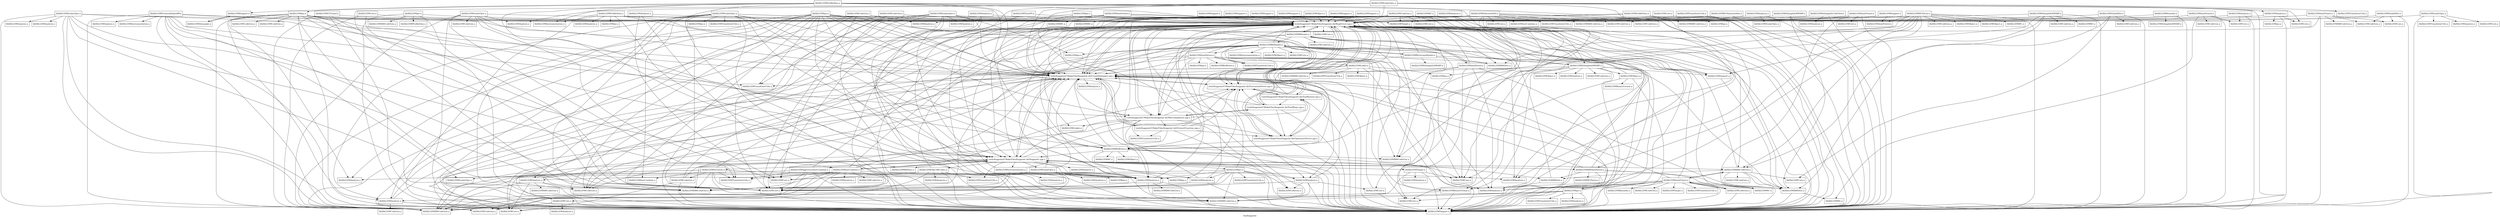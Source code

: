 digraph "bin/bugpoint" {
	label="bin/bugpoint";

	Node0x562a181afc38 [shape=record,shape=record,label="{tools/bugpoint/CMakeFiles/bugpoint.dir/BugDriver.cpp.o}"];
	Node0x562a181afc38 -> Node0x562a181aecc8;
	Node0x562a181afc38 -> Node0x562a181a7bd8;
	Node0x562a181afc38 -> Node0x562a181a6e70;
	Node0x562a181afc38 -> Node0x562a181a64b0;
	Node0x562a181afc38 -> Node0x562a181a5af0;
	Node0x562a181afc38 -> Node0x562a181a4e58;
	Node0x562a181afc38 -> Node0x562a181953b0;
	Node0x562a181afc38 -> Node0x562a181aa4e0;
	Node0x562a181afc38 -> Node0x562a1819d340;
	Node0x562a181afc38 -> Node0x562a18182640;
	Node0x562a181aecc8 [shape=record,shape=record,label="{tools/bugpoint/CMakeFiles/bugpoint.dir/CrashDebugger.cpp.o}"];
	Node0x562a181aecc8 -> Node0x562a181afc38;
	Node0x562a181aecc8 -> Node0x562a181a7bd8;
	Node0x562a181aecc8 -> Node0x562a181a7830;
	Node0x562a181aecc8 -> Node0x562a181a5af0;
	Node0x562a181aecc8 -> Node0x562a18185768;
	Node0x562a181aecc8 -> Node0x562a181814c8;
	Node0x562a181aecc8 -> Node0x562a1818c6b8;
	Node0x562a181aecc8 -> Node0x562a18182640;
	Node0x562a181aecc8 -> Node0x562a1819a488;
	Node0x562a181a7bd8 [shape=record,shape=record,label="{tools/bugpoint/CMakeFiles/bugpoint.dir/ExecutionDriver.cpp.o}"];
	Node0x562a181a7bd8 -> Node0x562a181afc38;
	Node0x562a181a7bd8 -> Node0x562a181aecc8;
	Node0x562a181a7bd8 -> Node0x562a181a5af0;
	Node0x562a181a7bd8 -> Node0x562a181a4e58;
	Node0x562a181a7bd8 -> Node0x562a18182640;
	Node0x562a181a6e70 [shape=record,shape=record,label="{tools/bugpoint/CMakeFiles/bugpoint.dir/FindBugs.cpp.o}"];
	Node0x562a181a6e70 -> Node0x562a181afc38;
	Node0x562a181a6e70 -> Node0x562a181aecc8;
	Node0x562a181a6e70 -> Node0x562a181a7bd8;
	Node0x562a181a6e70 -> Node0x562a181a64b0;
	Node0x562a181a6e70 -> Node0x562a181a5af0;
	Node0x562a181a6e70 -> Node0x562a18182640;
	Node0x562a181a64b0 [shape=record,shape=record,label="{tools/bugpoint/CMakeFiles/bugpoint.dir/Miscompilation.cpp.o}"];
	Node0x562a181a64b0 -> Node0x562a181afc38;
	Node0x562a181a64b0 -> Node0x562a181aecc8;
	Node0x562a181a64b0 -> Node0x562a181a7bd8;
	Node0x562a181a64b0 -> Node0x562a181a7830;
	Node0x562a181a64b0 -> Node0x562a181a6e70;
	Node0x562a181a64b0 -> Node0x562a181a5af0;
	Node0x562a181a64b0 -> Node0x562a181a4e58;
	Node0x562a181a64b0 -> Node0x562a18185768;
	Node0x562a181a64b0 -> Node0x562a1818b610;
	Node0x562a181a64b0 -> Node0x562a1819d340;
	Node0x562a181a64b0 -> Node0x562a18182640;
	Node0x562a181a64b0 -> Node0x562a181a7b70;
	Node0x562a181a5af0 [shape=record,shape=record,label="{tools/bugpoint/CMakeFiles/bugpoint.dir/OptimizerDriver.cpp.o}"];
	Node0x562a181a5af0 -> Node0x562a181afc38;
	Node0x562a181a5af0 -> Node0x562a181aecc8;
	Node0x562a181a5af0 -> Node0x562a181a7bd8;
	Node0x562a181a5af0 -> Node0x562a181a4e58;
	Node0x562a181a5af0 -> Node0x562a181b0868;
	Node0x562a181a5af0 -> Node0x562a18182640;
	Node0x562a181a4e58 [shape=record,shape=record,label="{tools/bugpoint/CMakeFiles/bugpoint.dir/ToolRunner.cpp.o}"];
	Node0x562a181a4e58 -> Node0x562a181afc38;
	Node0x562a181a4e58 -> Node0x562a181aecc8;
	Node0x562a181a4e58 -> Node0x562a181a7bd8;
	Node0x562a181a4e58 -> Node0x562a181a6e70;
	Node0x562a181a4e58 -> Node0x562a18182640;
	Node0x562a181953b0 [shape=record,shape=record,label="{lib/libLLVMCore.a}"];
	Node0x562a181aa4e0 [shape=record,shape=record,label="{lib/libLLVMIRReader.a}"];
	Node0x562a181aa4e0 -> Node0x562a181afc38;
	Node0x562a181aa4e0 -> Node0x562a181aecc8;
	Node0x562a181aa4e0 -> Node0x562a181a64b0;
	Node0x562a181aa4e0 -> Node0x562a181ab588;
	Node0x562a181aa4e0 -> Node0x562a1818c108;
	Node0x562a181aa4e0 -> Node0x562a18182640;
	Node0x562a181aa4e0 -> Node0x562a1819cec8;
	Node0x562a181aa4e0 -> Node0x562a18180218;
	Node0x562a1819d340 [shape=record,shape=record,label="{lib/libLLVMLinker.a}"];
	Node0x562a18182640 [shape=record,shape=record,label="{lib/libLLVMSupport.a}"];
	Node0x562a18182640 -> Node0x562a181afc38;
	Node0x562a181a7830 [shape=record,shape=record,label="{tools/bugpoint/CMakeFiles/bugpoint.dir/ExtractFunction.cpp.o}"];
	Node0x562a181a7830 -> Node0x562a181afc38;
	Node0x562a181a7830 -> Node0x562a181aecc8;
	Node0x562a181a7830 -> Node0x562a181a7bd8;
	Node0x562a181a7830 -> Node0x562a181a5af0;
	Node0x562a181a7830 -> Node0x562a1818c6b8;
	Node0x562a181a7830 -> Node0x562a18182640;
	Node0x562a181a7830 -> Node0x562a181a7b70;
	Node0x562a18185768 [shape=record,shape=record,label="{tools/bugpoint/CMakeFiles/bugpoint.dir/bugpoint.cpp.o}"];
	Node0x562a18185768 -> Node0x562a181afc38;
	Node0x562a18185768 -> Node0x562a181aecc8;
	Node0x562a18185768 -> Node0x562a181a7bd8;
	Node0x562a18185768 -> Node0x562a18187510;
	Node0x562a18185768 -> Node0x562a18181390;
	Node0x562a18185768 -> Node0x562a181928a0;
	Node0x562a18185768 -> Node0x562a18185288;
	Node0x562a18185768 -> Node0x562a18180c40;
	Node0x562a18185768 -> Node0x562a181864d0;
	Node0x562a18185768 -> Node0x562a181867a8;
	Node0x562a18185768 -> Node0x562a18198610;
	Node0x562a18185768 -> Node0x562a1818c108;
	Node0x562a18185768 -> Node0x562a181a1e00;
	Node0x562a18185768 -> Node0x562a181aa138;
	Node0x562a18185768 -> Node0x562a18189b40;
	Node0x562a18185768 -> Node0x562a181a2c38;
	Node0x562a18185768 -> Node0x562a1819c160;
	Node0x562a18185768 -> Node0x562a1819ddd0;
	Node0x562a18185768 -> Node0x562a18182640;
	Node0x562a18185768 -> Node0x562a1819d138;
	Node0x562a18185768 -> Node0x562a181b0118;
	Node0x562a18185768 -> Node0x562a181a2ca0;
	Node0x562a181814c8 [shape=record,shape=record,label="{lib/libLLVMAnalysis.a}"];
	Node0x562a1818c6b8 [shape=record,shape=record,label="{lib/libLLVMCore.a}"];
	Node0x562a1819a488 [shape=record,shape=record,label="{lib/libLLVMTransformUtils.a}"];
	Node0x562a181a7b70 [shape=record,shape=record,label="{lib/libLLVMTransformUtils.a}"];
	Node0x562a1818b610 [shape=record,shape=record,label="{lib/libLLVMCore.a}"];
	Node0x562a181b0868 [shape=record,shape=record,label="{lib/libLLVMBitWriter.a}"];
	Node0x562a181b0868 -> Node0x562a181afc38;
	Node0x562a181b0868 -> Node0x562a181aecc8;
	Node0x562a181b0868 -> Node0x562a18185768;
	Node0x562a181b0868 -> Node0x562a181823d0;
	Node0x562a181b0868 -> Node0x562a181ac490;
	Node0x562a181b0868 -> Node0x562a1818bfd0;
	Node0x562a181b0868 -> Node0x562a18182640;
	Node0x562a181b0868 -> Node0x562a1817f240;
	Node0x562a181b0868 -> Node0x562a1819e110;
	Node0x562a18187510 [shape=record,shape=record,label="{lib/libLLVMX86AsmParser.a}"];
	Node0x562a18187510 -> Node0x562a181afc38;
	Node0x562a18187510 -> Node0x562a181aecc8;
	Node0x562a18187510 -> Node0x562a181a43c8;
	Node0x562a18187510 -> Node0x562a181864d0;
	Node0x562a18187510 -> Node0x562a18182640;
	Node0x562a18187510 -> Node0x562a1819d5b0;
	Node0x562a18187510 -> Node0x562a18193330;
	Node0x562a18181390 [shape=record,shape=record,label="{lib/libLLVMX86CodeGen.a}"];
	Node0x562a18181390 -> Node0x562a181afc38;
	Node0x562a18181390 -> Node0x562a181a43c8;
	Node0x562a18181390 -> Node0x562a181864d0;
	Node0x562a18181390 -> Node0x562a181a7628;
	Node0x562a18181390 -> Node0x562a1818d6f8;
	Node0x562a18181390 -> Node0x562a18182640;
	Node0x562a18181390 -> Node0x562a18190548;
	Node0x562a18181390 -> Node0x562a18193330;
	Node0x562a181928a0 [shape=record,shape=record,label="{lib/libLLVMAnalysis.a}"];
	Node0x562a18185288 [shape=record,shape=record,label="{lib/libLLVMX86CodeGen.a}"];
	Node0x562a18180c40 [shape=record,shape=record,label="{lib/libLLVMX86Desc.a}"];
	Node0x562a181864d0 [shape=record,shape=record,label="{lib/libLLVMX86Info.a}"];
	Node0x562a181864d0 -> Node0x562a181afc38;
	Node0x562a181864d0 -> Node0x562a18182640;
	Node0x562a181867a8 [shape=record,shape=record,label="{lib/libLLVMAnalysis.a}"];
	Node0x562a181867a8 -> Node0x562a181afc38;
	Node0x562a181867a8 -> Node0x562a181aecc8;
	Node0x562a181867a8 -> Node0x562a1817e880;
	Node0x562a181867a8 -> Node0x562a18187370;
	Node0x562a181867a8 -> Node0x562a1818bfd0;
	Node0x562a181867a8 -> Node0x562a18182640;
	Node0x562a18198610 [shape=record,shape=record,label="{lib/libLLVMCodeGen.a}"];
	Node0x562a1818c108 [shape=record,shape=record,label="{lib/libLLVMCore.a}"];
	Node0x562a181a1e00 [shape=record,shape=record,label="{lib/libLLVMipo.a}"];
	Node0x562a181a1e00 -> Node0x562a181afc38;
	Node0x562a181a1e00 -> Node0x562a1817e880;
	Node0x562a181a1e00 -> Node0x562a181930c0;
	Node0x562a181a1e00 -> Node0x562a18185288;
	Node0x562a181a1e00 -> Node0x562a181867a8;
	Node0x562a181a1e00 -> Node0x562a181a9508;
	Node0x562a181a1e00 -> Node0x562a1819ff88;
	Node0x562a181a1e00 -> Node0x562a1818bfd0;
	Node0x562a181a1e00 -> Node0x562a1819aaa0;
	Node0x562a181a1e00 -> Node0x562a18182640;
	Node0x562a181a1e00 -> Node0x562a1818cf40;
	Node0x562a181aa138 [shape=record,shape=record,label="{lib/libLLVMAggressiveInstCombine.a}"];
	Node0x562a181aa138 -> Node0x562a181afc38;
	Node0x562a181aa138 -> Node0x562a18183e38;
	Node0x562a181aa138 -> Node0x562a181867a8;
	Node0x562a181aa138 -> Node0x562a1819bc80;
	Node0x562a181aa138 -> Node0x562a1818bfd0;
	Node0x562a181aa138 -> Node0x562a18182640;
	Node0x562a181aa138 -> Node0x562a18190c30;
	Node0x562a18189b40 [shape=record,shape=record,label="{lib/libLLVMInstCombine.a}"];
	Node0x562a18189b40 -> Node0x562a181afc38;
	Node0x562a18189b40 -> Node0x562a181aecc8;
	Node0x562a18189b40 -> Node0x562a181a7bd8;
	Node0x562a18189b40 -> Node0x562a18185768;
	Node0x562a18189b40 -> Node0x562a18183e38;
	Node0x562a18189b40 -> Node0x562a18196ad8;
	Node0x562a18189b40 -> Node0x562a18185288;
	Node0x562a18189b40 -> Node0x562a181867a8;
	Node0x562a18189b40 -> Node0x562a1819bc80;
	Node0x562a18189b40 -> Node0x562a1819ff20;
	Node0x562a18189b40 -> Node0x562a18190c98;
	Node0x562a18189b40 -> Node0x562a1818bfd0;
	Node0x562a18189b40 -> Node0x562a181aaf70;
	Node0x562a18189b40 -> Node0x562a181a5bc0;
	Node0x562a18189b40 -> Node0x562a18182640;
	Node0x562a18189b40 -> Node0x562a18190c30;
	Node0x562a181a2c38 [shape=record,shape=record,label="{lib/libLLVMInstrumentation.a}"];
	Node0x562a181a2c38 -> Node0x562a181afc38;
	Node0x562a181a2c38 -> Node0x562a181aecc8;
	Node0x562a181a2c38 -> Node0x562a18183e38;
	Node0x562a181a2c38 -> Node0x562a181af1a8;
	Node0x562a181a2c38 -> Node0x562a1818bfd0;
	Node0x562a181a2c38 -> Node0x562a18182640;
	Node0x562a1819c160 [shape=record,shape=record,label="{lib/libLLVMObjCARCOpts.a}"];
	Node0x562a1819c160 -> Node0x562a181afc38;
	Node0x562a1819c160 -> Node0x562a18183e38;
	Node0x562a1819c160 -> Node0x562a181a8668;
	Node0x562a1819c160 -> Node0x562a1818b610;
	Node0x562a1819c160 -> Node0x562a18182640;
	Node0x562a1819c160 -> Node0x562a181b0118;
	Node0x562a1819ddd0 [shape=record,shape=record,label="{lib/libLLVMScalarOpts.a}"];
	Node0x562a1819ddd0 -> Node0x562a181afc38;
	Node0x562a1819ddd0 -> Node0x562a181aecc8;
	Node0x562a1819ddd0 -> Node0x562a18183e38;
	Node0x562a1819ddd0 -> Node0x562a18197290;
	Node0x562a1819ddd0 -> Node0x562a18185288;
	Node0x562a1819ddd0 -> Node0x562a181867a8;
	Node0x562a1819ddd0 -> Node0x562a1818b610;
	Node0x562a1819ddd0 -> Node0x562a1819ac40;
	Node0x562a1819ddd0 -> Node0x562a18182640;
	Node0x562a1819d138 [shape=record,shape=record,label="{lib/libLLVMTarget.a}"];
	Node0x562a1819d138 -> Node0x562a181afc38;
	Node0x562a1819d138 -> Node0x562a18183e38;
	Node0x562a1819d138 -> Node0x562a18181ef0;
	Node0x562a1819d138 -> Node0x562a1818c108;
	Node0x562a1819d138 -> Node0x562a18182640;
	Node0x562a181b0118 [shape=record,shape=record,label="{lib/libLLVMTransformUtils.a}"];
	Node0x562a181a2ca0 [shape=record,shape=record,label="{lib/libLLVMVectorize.a}"];
	Node0x562a181a2ca0 -> Node0x562a181afc38;
	Node0x562a181a2ca0 -> Node0x562a18183e38;
	Node0x562a181a2ca0 -> Node0x562a181968d0;
	Node0x562a181a2ca0 -> Node0x562a18185288;
	Node0x562a181a2ca0 -> Node0x562a181867a8;
	Node0x562a181a2ca0 -> Node0x562a1819e860;
	Node0x562a181a2ca0 -> Node0x562a1818bfd0;
	Node0x562a181a2ca0 -> Node0x562a18180f18;
	Node0x562a181a2ca0 -> Node0x562a18197d88;
	Node0x562a181a2ca0 -> Node0x562a18182640;
	Node0x562a181a2ca0 -> Node0x562a18190c30;
	Node0x562a181a43c8 [shape=record,shape=record,label="{lib/libLLVMX86Desc.a}"];
	Node0x562a181a43c8 -> Node0x562a181afc38;
	Node0x562a181a43c8 -> Node0x562a181aecc8;
	Node0x562a181a43c8 -> Node0x562a18182640;
	Node0x562a181a43c8 -> Node0x562a181973c8;
	Node0x562a1819d5b0 [shape=record,shape=record,label="{lib/libLLVMMCParser.a}"];
	Node0x562a18193330 [shape=record,shape=record,label="{lib/libLLVMMC.a}"];
	Node0x562a181a7628 [shape=record,shape=record,label="{lib/libLLVMCodeGen.a}"];
	Node0x562a1818d6f8 [shape=record,shape=record,label="{lib/libLLVMCore.a}"];
	Node0x562a18190548 [shape=record,shape=record,label="{lib/libLLVMAsmPrinter.a}"];
	Node0x562a18190548 -> Node0x562a181afc38;
	Node0x562a18190548 -> Node0x562a181aecc8;
	Node0x562a18190548 -> Node0x562a18181390;
	Node0x562a18190548 -> Node0x562a181a43c8;
	Node0x562a18190548 -> Node0x562a181ac490;
	Node0x562a18190548 -> Node0x562a181a4840;
	Node0x562a18190548 -> Node0x562a1818c6b8;
	Node0x562a18190548 -> Node0x562a18195688;
	Node0x562a18190548 -> Node0x562a18182640;
	Node0x562a18190548 -> Node0x562a1819d4e0;
	Node0x562a18190548 -> Node0x562a1817f4b0;
	Node0x562a18190548 -> Node0x562a1818c518;
	Node0x562a18190548 -> Node0x562a18193330;
	Node0x562a18190548 -> Node0x562a1819b050;
	Node0x562a18190548 -> Node0x562a181957c0;
	Node0x562a181973c8 [shape=record,shape=record,label="{lib/libLLVMMC.a}"];
	Node0x562a1817e880 [shape=record,shape=record,label="{lib/libLLVMX86CodeGen.a}"];
	Node0x562a18187370 [shape=record,shape=record,label="{lib/libLLVMX86CodeGen.a}"];
	Node0x562a1818bfd0 [shape=record,shape=record,label="{lib/libLLVMCore.a}"];
	Node0x562a181823d0 [shape=record,shape=record,label="{lib/libLLVMX86CodeGen.a}"];
	Node0x562a181ac490 [shape=record,shape=record,label="{lib/libLLVMAnalysis.a}"];
	Node0x562a1817f240 [shape=record,shape=record,label="{lib/libLLVMObject.a}"];
	Node0x562a1819e110 [shape=record,shape=record,label="{lib/libLLVMMC.a}"];
	Node0x562a1819e1e0 [shape=record,shape=record,label="{lib/libLLVMCodeGen.a}"];
	Node0x562a1819e1e0 -> Node0x562a181afc38;
	Node0x562a1819e1e0 -> Node0x562a181aecc8;
	Node0x562a1819e1e0 -> Node0x562a18183e38;
	Node0x562a1819e1e0 -> Node0x562a181906e8;
	Node0x562a1819e1e0 -> Node0x562a1818bfd0;
	Node0x562a1819e1e0 -> Node0x562a18182640;
	Node0x562a18183e38 [shape=record,shape=record,label="{lib/libLLVMX86CodeGen.a}"];
	Node0x562a181906e8 [shape=record,shape=record,label="{lib/libLLVMAnalysis.a}"];
	Node0x562a1819ff20 [shape=record,shape=record,label="{lib/libLLVMAnalysis.a}"];
	Node0x562a1819ff20 -> Node0x562a181afc38;
	Node0x562a1819ff20 -> Node0x562a181aecc8;
	Node0x562a1819ff20 -> Node0x562a18185768;
	Node0x562a1819ff20 -> Node0x562a18183e38;
	Node0x562a1819ff20 -> Node0x562a181a3800;
	Node0x562a1819ff20 -> Node0x562a18198610;
	Node0x562a1819ff20 -> Node0x562a1818c6b8;
	Node0x562a1819ff20 -> Node0x562a18182640;
	Node0x562a181a3800 [shape=record,shape=record,label="{lib/libLLVMX86CodeGen.a}"];
	Node0x562a1819e860 [shape=record,shape=record,label="{lib/libLLVMCodeGen.a}"];
	Node0x562a1819e860 -> Node0x562a181afc38;
	Node0x562a1819e860 -> Node0x562a181aecc8;
	Node0x562a1819e860 -> Node0x562a1818c6b8;
	Node0x562a1819e860 -> Node0x562a18182640;
	Node0x562a1819ff88 [shape=record,shape=record,label="{lib/libLLVMAnalysis.a}"];
	Node0x562a1819ff88 -> Node0x562a181afc38;
	Node0x562a1819ff88 -> Node0x562a18185768;
	Node0x562a1819ff88 -> Node0x562a1817e880;
	Node0x562a1819ff88 -> Node0x562a18185288;
	Node0x562a1819ff88 -> Node0x562a181a9508;
	Node0x562a1819ff88 -> Node0x562a181903a8;
	Node0x562a1819ff88 -> Node0x562a18182640;
	Node0x562a181a9508 [shape=record,shape=record,label="{lib/libLLVMCodeGen.a}"];
	Node0x562a181903a8 [shape=record,shape=record,label="{lib/libLLVMCore.a}"];
	Node0x562a181903a8 -> Node0x562a181afc38;
	Node0x562a181903a8 -> Node0x562a18182640;
	Node0x562a1819eee0 [shape=record,shape=record,label="{lib/libLLVMCodeGen.a}"];
	Node0x562a1819eee0 -> Node0x562a181afc38;
	Node0x562a1819eee0 -> Node0x562a181aecc8;
	Node0x562a1819eee0 -> Node0x562a18185768;
	Node0x562a1819eee0 -> Node0x562a18181390;
	Node0x562a1819eee0 -> Node0x562a181867a8;
	Node0x562a1819eee0 -> Node0x562a181908f0;
	Node0x562a1819eee0 -> Node0x562a18182640;
	Node0x562a1819eee0 -> Node0x562a18199580;
	Node0x562a181908f0 [shape=record,shape=record,label="{lib/libLLVMCore.a}"];
	Node0x562a18199580 [shape=record,shape=record,label="{lib/libLLVMTarget.a}"];
	Node0x562a181930c0 [shape=record,shape=record,label="{lib/libLLVMAnalysis.a}"];
	Node0x562a1819aaa0 [shape=record,shape=record,label="{lib/libLLVMAnalysis.a}"];
	Node0x562a1819aaa0 -> Node0x562a181afc38;
	Node0x562a1819aaa0 -> Node0x562a181aecc8;
	Node0x562a1819aaa0 -> Node0x562a18185768;
	Node0x562a1819aaa0 -> Node0x562a1818bfd0;
	Node0x562a1819aaa0 -> Node0x562a18182640;
	Node0x562a1818cf40 [shape=record,shape=record,label="{lib/libLLVMTransformUtils.a}"];
	Node0x562a18198b58 [shape=record,shape=record,label="{lib/libLLVMipo.a}"];
	Node0x562a18198b58 -> Node0x562a181afc38;
	Node0x562a18198b58 -> Node0x562a181a64b0;
	Node0x562a18198b58 -> Node0x562a18183e38;
	Node0x562a18198b58 -> Node0x562a181930c0;
	Node0x562a18198b58 -> Node0x562a18185288;
	Node0x562a18198b58 -> Node0x562a181867a8;
	Node0x562a18198b58 -> Node0x562a181b0868;
	Node0x562a18198b58 -> Node0x562a181a5060;
	Node0x562a18198b58 -> Node0x562a1819ff88;
	Node0x562a18198b58 -> Node0x562a181873d8;
	Node0x562a18198b58 -> Node0x562a1818bfd0;
	Node0x562a18198b58 -> Node0x562a18198268;
	Node0x562a18198b58 -> Node0x562a18182640;
	Node0x562a181a5060 [shape=record,shape=record,label="{lib/libLLVMCodeGen.a}"];
	Node0x562a181873d8 [shape=record,shape=record,label="{lib/libLLVMCodeGen.a}"];
	Node0x562a18198268 [shape=record,shape=record,label="{lib/libLLVMAnalysis.a}"];
	Node0x562a18198268 -> Node0x562a181afc38;
	Node0x562a18198268 -> Node0x562a181aecc8;
	Node0x562a18198268 -> Node0x562a181a1ed0;
	Node0x562a18198268 -> Node0x562a1818c6b8;
	Node0x562a18198268 -> Node0x562a18182640;
	Node0x562a181a1ed0 [shape=record,shape=record,label="{lib/libLLVMCodeGen.a}"];
	Node0x562a181aa5b0 [shape=record,shape=record,label="{lib/libLLVMipo.a}"];
	Node0x562a181aa5b0 -> Node0x562a181afc38;
	Node0x562a181aa5b0 -> Node0x562a181aecc8;
	Node0x562a181aa5b0 -> Node0x562a181a7bd8;
	Node0x562a181aa5b0 -> Node0x562a181a64b0;
	Node0x562a181aa5b0 -> Node0x562a18185768;
	Node0x562a181aa5b0 -> Node0x562a18183e38;
	Node0x562a181aa5b0 -> Node0x562a181930c0;
	Node0x562a181aa5b0 -> Node0x562a18185288;
	Node0x562a181aa5b0 -> Node0x562a181867a8;
	Node0x562a181aa5b0 -> Node0x562a18198610;
	Node0x562a181aa5b0 -> Node0x562a1819ff20;
	Node0x562a181aa5b0 -> Node0x562a181a9508;
	Node0x562a181aa5b0 -> Node0x562a1819ff88;
	Node0x562a181aa5b0 -> Node0x562a181903a8;
	Node0x562a181aa5b0 -> Node0x562a18198268;
	Node0x562a181aa5b0 -> Node0x562a18182640;
	Node0x562a181aa5b0 -> Node0x562a1819a488;
	Node0x562a181a8e88 [shape=record,shape=record,label="{lib/libLLVMAnalysis.a}"];
	Node0x562a181a8e88 -> Node0x562a181afc38;
	Node0x562a181a8e88 -> Node0x562a1818bfd0;
	Node0x562a181a8e88 -> Node0x562a18182640;
	Node0x562a181a95d8 [shape=record,shape=record,label="{lib/libLLVMipo.a}"];
	Node0x562a181a95d8 -> Node0x562a181afc38;
	Node0x562a181a95d8 -> Node0x562a1817e880;
	Node0x562a181a95d8 -> Node0x562a1818c580;
	Node0x562a181a95d8 -> Node0x562a18182640;
	Node0x562a1818c580 [shape=record,shape=record,label="{lib/libLLVMCore.a}"];
	Node0x562a181a5bc0 [shape=record,shape=record,label="{lib/libLLVMCore.a}"];
	Node0x562a181a5bc0 -> Node0x562a181afc38;
	Node0x562a181a5bc0 -> Node0x562a18183e38;
	Node0x562a181a5bc0 -> Node0x562a181b0ba8;
	Node0x562a181a5bc0 -> Node0x562a1819bc80;
	Node0x562a181a5bc0 -> Node0x562a18182640;
	Node0x562a181b0ba8 [shape=record,shape=record,label="{lib/libLLVMAnalysis.a}"];
	Node0x562a1819bc80 [shape=record,shape=record,label="{lib/libLLVMCodeGen.a}"];
	Node0x562a18195688 [shape=record,shape=record,label="{lib/libLLVMipo.a}"];
	Node0x562a18195688 -> Node0x562a181afc38;
	Node0x562a18195688 -> Node0x562a181aecc8;
	Node0x562a18195688 -> Node0x562a1817e880;
	Node0x562a18195688 -> Node0x562a18180148;
	Node0x562a18195688 -> Node0x562a1818c580;
	Node0x562a18195688 -> Node0x562a18198268;
	Node0x562a18195688 -> Node0x562a18182640;
	Node0x562a18195688 -> Node0x562a181a91c8;
	Node0x562a18180148 [shape=record,shape=record,label="{lib/libLLVMAnalysis.a}"];
	Node0x562a181a91c8 [shape=record,shape=record,label="{lib/libLLVMTransformUtils.a}"];
	Node0x562a1819f7d0 [shape=record,shape=record,label="{lib/libLLVMCore.a}"];
	Node0x562a1819f7d0 -> Node0x562a181afc38;
	Node0x562a1819f7d0 -> Node0x562a18183e38;
	Node0x562a1819f7d0 -> Node0x562a18182640;
	Node0x562a1819f9d8 [shape=record,shape=record,label="{lib/libLLVMipo.a}"];
	Node0x562a1819f9d8 -> Node0x562a181afc38;
	Node0x562a1819f9d8 -> Node0x562a181a4498;
	Node0x562a1819f9d8 -> Node0x562a1818bfd0;
	Node0x562a1819f9d8 -> Node0x562a18182640;
	Node0x562a1819f9d8 -> Node0x562a18186a80;
	Node0x562a181a4498 [shape=record,shape=record,label="{lib/libLLVMX86CodeGen.a}"];
	Node0x562a18186a80 [shape=record,shape=record,label="{lib/libLLVMProfileData.a}"];
	Node0x562a181ab588 [shape=record,shape=record,label="{lib/libLLVMCodeGen.a}"];
	Node0x562a1819cec8 [shape=record,shape=record,label="{lib/libLLVMAsmParser.a}"];
	Node0x562a1819cec8 -> Node0x562a181afc38;
	Node0x562a1819cec8 -> Node0x562a181aecc8;
	Node0x562a1819cec8 -> Node0x562a181823d0;
	Node0x562a1819cec8 -> Node0x562a181ac490;
	Node0x562a1819cec8 -> Node0x562a1818c108;
	Node0x562a1819cec8 -> Node0x562a181aa4e0;
	Node0x562a1819cec8 -> Node0x562a18182640;
	Node0x562a18180218 [shape=record,shape=record,label="{lib/libLLVMBitReader.a}"];
	Node0x562a18180218 -> Node0x562a181afc38;
	Node0x562a18180218 -> Node0x562a181aecc8;
	Node0x562a18180218 -> Node0x562a181a7bd8;
	Node0x562a18180218 -> Node0x562a181a64b0;
	Node0x562a18180218 -> Node0x562a181823d0;
	Node0x562a18180218 -> Node0x562a18187c60;
	Node0x562a18180218 -> Node0x562a181ac490;
	Node0x562a18180218 -> Node0x562a18198610;
	Node0x562a18180218 -> Node0x562a1818bfd0;
	Node0x562a18180218 -> Node0x562a181aaf70;
	Node0x562a18180218 -> Node0x562a181a5bc0;
	Node0x562a18180218 -> Node0x562a18199448;
	Node0x562a18180218 -> Node0x562a181820f8;
	Node0x562a18180218 -> Node0x562a18182640;
	Node0x562a18180218 -> Node0x562a18183d00;
	Node0x562a18180218 -> Node0x562a181a5c90;
	Node0x562a18180218 -> Node0x562a18185018;
	Node0x562a18180218 -> Node0x562a1818eef0;
	Node0x562a18180218 -> Node0x562a181831a0;
	Node0x562a18180218 -> Node0x562a1817ec28;
	Node0x562a18180218 -> Node0x562a181a6da0;
	Node0x562a18190c30 [shape=record,shape=record,label="{lib/libLLVMTransformUtils.a}"];
	Node0x562a18196ad8 [shape=record,shape=record,label="{lib/libLLVMAnalysis.a}"];
	Node0x562a18190c98 [shape=record,shape=record,label="{lib/libLLVMCodeGen.a}"];
	Node0x562a181aaf70 [shape=record,shape=record,label="{lib/libLLVMipo.a}"];
	Node0x562a181af1a8 [shape=record,shape=record,label="{lib/libLLVMAnalysis.a}"];
	Node0x562a1819cf98 [shape=record,shape=record,label="{lib/libLLVMLinker.a}"];
	Node0x562a1819cf98 -> Node0x562a181afc38;
	Node0x562a1819cf98 -> Node0x562a181aecc8;
	Node0x562a1819cf98 -> Node0x562a181aaa90;
	Node0x562a1819cf98 -> Node0x562a181ac490;
	Node0x562a1819cf98 -> Node0x562a1818c6b8;
	Node0x562a1819cf98 -> Node0x562a181a5200;
	Node0x562a1819cf98 -> Node0x562a18182640;
	Node0x562a1819cf98 -> Node0x562a181a1780;
	Node0x562a1819cf98 -> Node0x562a18181f58;
	Node0x562a181aaa90 [shape=record,shape=record,label="{lib/libLLVMX86CodeGen.a}"];
	Node0x562a181a5200 [shape=record,shape=record,label="{lib/libLLVMipo.a}"];
	Node0x562a181a1780 [shape=record,shape=record,label="{lib/libLLVMTransformUtils.a}"];
	Node0x562a18181f58 [shape=record,shape=record,label="{lib/libLLVMObject.a}"];
	Node0x562a181a8668 [shape=record,shape=record,label="{lib/libLLVMAnalysis.a}"];
	Node0x562a18197290 [shape=record,shape=record,label="{lib/libLLVMAnalysis.a}"];
	Node0x562a1819ac40 [shape=record,shape=record,label="{lib/libLLVMipo.a}"];
	Node0x562a18196180 [shape=record,shape=record,label="{lib/libLLVMAnalysis.a}"];
	Node0x562a18196180 -> Node0x562a181afc38;
	Node0x562a18196180 -> Node0x562a18195758;
	Node0x562a18196180 -> Node0x562a18182640;
	Node0x562a18195758 [shape=record,shape=record,label="{lib/libLLVMScalarOpts.a}"];
	Node0x562a181969a0 [shape=record,shape=record,label="{lib/libLLVMScalarOpts.a}"];
	Node0x562a181969a0 -> Node0x562a181afc38;
	Node0x562a181969a0 -> Node0x562a181aecc8;
	Node0x562a181969a0 -> Node0x562a18183e38;
	Node0x562a181969a0 -> Node0x562a1818b678;
	Node0x562a181969a0 -> Node0x562a18185288;
	Node0x562a181969a0 -> Node0x562a1818fd90;
	Node0x562a181969a0 -> Node0x562a1819bc80;
	Node0x562a181969a0 -> Node0x562a1818bfd0;
	Node0x562a181969a0 -> Node0x562a18182640;
	Node0x562a181969a0 -> Node0x562a18190c30;
	Node0x562a1818b678 [shape=record,shape=record,label="{lib/libLLVMAnalysis.a}"];
	Node0x562a1818fd90 [shape=record,shape=record,label="{lib/libLLVMAnalysis.a}"];
	Node0x562a181a7900 [shape=record,shape=record,label="{lib/libLLVMAnalysis.a}"];
	Node0x562a181a7900 -> Node0x562a181afc38;
	Node0x562a181a7900 -> Node0x562a1819f698;
	Node0x562a181a7900 -> Node0x562a181a0ae8;
	Node0x562a181a7900 -> Node0x562a18182640;
	Node0x562a1819f698 [shape=record,shape=record,label="{lib/libLLVMCore.a}"];
	Node0x562a181a0ae8 [shape=record,shape=record,label="{lib/libLLVMipo.a}"];
	Node0x562a181a8ae0 [shape=record,shape=record,label="{lib/libLLVMScalarOpts.a}"];
	Node0x562a181a8ae0 -> Node0x562a181afc38;
	Node0x562a181a8ae0 -> Node0x562a181aecc8;
	Node0x562a181a8ae0 -> Node0x562a18185768;
	Node0x562a181a8ae0 -> Node0x562a1817e880;
	Node0x562a181a8ae0 -> Node0x562a181968d0;
	Node0x562a181a8ae0 -> Node0x562a18185288;
	Node0x562a181a8ae0 -> Node0x562a181867a8;
	Node0x562a181a8ae0 -> Node0x562a181b0868;
	Node0x562a181a8ae0 -> Node0x562a18198610;
	Node0x562a181a8ae0 -> Node0x562a1818bfd0;
	Node0x562a181a8ae0 -> Node0x562a18198268;
	Node0x562a181a8ae0 -> Node0x562a181824a0;
	Node0x562a181a8ae0 -> Node0x562a18180f18;
	Node0x562a181a8ae0 -> Node0x562a18182640;
	Node0x562a181a8ae0 -> Node0x562a1819ab08;
	Node0x562a181968d0 [shape=record,shape=record,label="{lib/libLLVMAnalysis.a}"];
	Node0x562a181824a0 [shape=record,shape=record,label="{lib/libLLVMipo.a}"];
	Node0x562a18180f18 [shape=record,shape=record,label="{lib/libLLVMInstCombine.a}"];
	Node0x562a1819ab08 [shape=record,shape=record,label="{lib/libLLVMTransformUtils.a}"];
	Node0x562a18182508 [shape=record,shape=record,label="{lib/libLLVMAnalysis.a}"];
	Node0x562a18182508 -> Node0x562a181afc38;
	Node0x562a18182508 -> Node0x562a1818b610;
	Node0x562a18182508 -> Node0x562a18182640;
	Node0x562a181818d8 [shape=record,shape=record,label="{lib/libLLVMScalarOpts.a}"];
	Node0x562a181818d8 -> Node0x562a181afc38;
	Node0x562a181818d8 -> Node0x562a181aecc8;
	Node0x562a181818d8 -> Node0x562a18185768;
	Node0x562a181818d8 -> Node0x562a18183e38;
	Node0x562a181818d8 -> Node0x562a181a6c00;
	Node0x562a181818d8 -> Node0x562a181a6b98;
	Node0x562a181818d8 -> Node0x562a1818b610;
	Node0x562a181818d8 -> Node0x562a18182640;
	Node0x562a181818d8 -> Node0x562a18190c30;
	Node0x562a181a6c00 [shape=record,shape=record,label="{lib/libLLVMAnalysis.a}"];
	Node0x562a181a6b98 [shape=record,shape=record,label="{lib/libLLVMCodeGen.a}"];
	Node0x562a1817fac8 [shape=record,shape=record,label="{lib/libLLVMAnalysis.a}"];
	Node0x562a1817fac8 -> Node0x562a181afc38;
	Node0x562a1817fac8 -> Node0x562a1818c580;
	Node0x562a1817fac8 -> Node0x562a18182640;
	Node0x562a18180bd8 [shape=record,shape=record,label="{lib/libLLVMScalarOpts.a}"];
	Node0x562a18180bd8 -> Node0x562a181afc38;
	Node0x562a18180bd8 -> Node0x562a181aecc8;
	Node0x562a18180bd8 -> Node0x562a18185768;
	Node0x562a18180bd8 -> Node0x562a1817e880;
	Node0x562a18180bd8 -> Node0x562a181968d0;
	Node0x562a18180bd8 -> Node0x562a18185288;
	Node0x562a18180bd8 -> Node0x562a181a6c00;
	Node0x562a18180bd8 -> Node0x562a1819f698;
	Node0x562a18180bd8 -> Node0x562a181a7900;
	Node0x562a18180bd8 -> Node0x562a18182640;
	Node0x562a18180bd8 -> Node0x562a1818b748;
	Node0x562a1818b748 [shape=record,shape=record,label="{lib/libLLVMTransformUtils.a}"];
	Node0x562a181a7ca8 [shape=record,shape=record,label="{lib/libLLVMAnalysis.a}"];
	Node0x562a181a7ca8 -> Node0x562a181afc38;
	Node0x562a181a7ca8 -> Node0x562a1818e188;
	Node0x562a181a7ca8 -> Node0x562a18182640;
	Node0x562a1818e188 [shape=record,shape=record,label="{lib/libLLVMCore.a}"];
	Node0x562a181a7d78 [shape=record,shape=record,label="{lib/libLLVMScalarOpts.a}"];
	Node0x562a181a7d78 -> Node0x562a181afc38;
	Node0x562a181a7d78 -> Node0x562a18183068;
	Node0x562a181a7d78 -> Node0x562a181a20d8;
	Node0x562a181a7d78 -> Node0x562a18182640;
	Node0x562a181a7d78 -> Node0x562a18180830;
	Node0x562a18183068 [shape=record,shape=record,label="{lib/libLLVMAnalysis.a}"];
	Node0x562a181a20d8 [shape=record,shape=record,label="{lib/libLLVMCore.a}"];
	Node0x562a18180830 [shape=record,shape=record,label="{lib/libLLVMTransformUtils.a}"];
	Node0x562a181a3b40 [shape=record,shape=record,label="{lib/libLLVMCore.a}"];
	Node0x562a181a3b40 -> Node0x562a181afc38;
	Node0x562a181a3b40 -> Node0x562a18182640;
	Node0x562a1819f8a0 [shape=record,shape=record,label="{lib/libLLVMScalarOpts.a}"];
	Node0x562a1819f8a0 -> Node0x562a181afc38;
	Node0x562a1819f8a0 -> Node0x562a181aecc8;
	Node0x562a1819f8a0 -> Node0x562a18185768;
	Node0x562a1819f8a0 -> Node0x562a1817e880;
	Node0x562a1819f8a0 -> Node0x562a181abe10;
	Node0x562a1819f8a0 -> Node0x562a18198610;
	Node0x562a1819f8a0 -> Node0x562a1818b610;
	Node0x562a1819f8a0 -> Node0x562a18199448;
	Node0x562a1819f8a0 -> Node0x562a18182640;
	Node0x562a1819f8a0 -> Node0x562a1819a488;
	Node0x562a181abe10 [shape=record,shape=record,label="{lib/libLLVMAnalysis.a}"];
	Node0x562a18199448 [shape=record,shape=record,label="{lib/libLLVMipo.a}"];
	Node0x562a18181ef0 [shape=record,shape=record,label="{lib/libLLVMAnalysis.a}"];
	Node0x562a18197ec0 [shape=record,shape=record,label="{lib/libLLVMTransformUtils.a}"];
	Node0x562a18197ec0 -> Node0x562a181afc38;
	Node0x562a18197ec0 -> Node0x562a18182640;
	Node0x562a18197d88 [shape=record,shape=record,label="{lib/libLLVMScalarOpts.a}"];
	Node0x562a181901a0 [shape=record,shape=record,label="{lib/libLLVMMCDisassembler.a}"];
	Node0x562a181901a0 -> Node0x562a181afc38;
	Node0x562a181901a0 -> Node0x562a18182640;
	Node0x562a181a4840 [shape=record,shape=record,label="{lib/libLLVMCodeGen.a}"];
	Node0x562a1819d4e0 [shape=record,shape=record,label="{lib/libLLVMTarget.a}"];
	Node0x562a1817f4b0 [shape=record,shape=record,label="{lib/libLLVMTransformUtils.a}"];
	Node0x562a1818c518 [shape=record,shape=record,label="{lib/libLLVMCodeGen.a}"];
	Node0x562a1818c518 -> Node0x562a181afc38;
	Node0x562a1818c518 -> Node0x562a18182640;
	Node0x562a1818c518 -> Node0x562a18190548;
	Node0x562a1819b050 [shape=record,shape=record,label="{lib/libLLVMBinaryFormat.a}"];
	Node0x562a1819b050 -> Node0x562a181afc38;
	Node0x562a1819b050 -> Node0x562a181a5bc0;
	Node0x562a1819b050 -> Node0x562a18182640;
	Node0x562a181957c0 [shape=record,shape=record,label="{lib/libLLVMRemarks.a}"];
	Node0x562a1818b0c8 [shape=record,shape=record,label="{lib/libLLVMAsmPrinter.a}"];
	Node0x562a1818b0c8 -> Node0x562a181afc38;
	Node0x562a1818b0c8 -> Node0x562a181a54d8;
	Node0x562a1818b0c8 -> Node0x562a1818e188;
	Node0x562a1818b0c8 -> Node0x562a18182640;
	Node0x562a1818b0c8 -> Node0x562a18199580;
	Node0x562a1818b0c8 -> Node0x562a181973c8;
	Node0x562a181a54d8 [shape=record,shape=record,label="{lib/libLLVMCodeGen.a}"];
	Node0x562a18197770 [shape=record,shape=record,label="{lib/libLLVMSupport.a}"];
	Node0x562a18197770 -> Node0x562a181afc38;
	Node0x562a181977d8 [shape=record,shape=record,label="{lib/libLLVMAsmPrinter.a}"];
	Node0x562a181977d8 -> Node0x562a181afc38;
	Node0x562a181977d8 -> Node0x562a181906e8;
	Node0x562a181977d8 -> Node0x562a18197f28;
	Node0x562a181977d8 -> Node0x562a1818bfd0;
	Node0x562a181977d8 -> Node0x562a18182640;
	Node0x562a181977d8 -> Node0x562a18191380;
	Node0x562a18197f28 [shape=record,shape=record,label="{lib/libLLVMCodeGen.a}"];
	Node0x562a18191380 [shape=record,shape=record,label="{lib/libLLVMMC.a}"];
	Node0x562a181924f8 [shape=record,shape=record,label="{lib/libLLVMSupport.a}"];
	Node0x562a181924f8 -> Node0x562a181afc38;
	Node0x562a18193a80 [shape=record,shape=record,label="{lib/libLLVMAsmPrinter.a}"];
	Node0x562a18193a80 -> Node0x562a181afc38;
	Node0x562a18193a80 -> Node0x562a1817ee98;
	Node0x562a18193a80 -> Node0x562a181b0868;
	Node0x562a18193a80 -> Node0x562a181a8050;
	Node0x562a18193a80 -> Node0x562a1818e870;
	Node0x562a18193a80 -> Node0x562a18182640;
	Node0x562a1817ee98 [shape=record,shape=record,label="{lib/libLLVMX86CodeGen.a}"];
	Node0x562a181a8050 [shape=record,shape=record,label="{lib/libLLVMCodeGen.a}"];
	Node0x562a1818e870 [shape=record,shape=record,label="{lib/libLLVMCore.a}"];
	Node0x562a1818e940 [shape=record,shape=record,label="{lib/libLLVMSupport.a}"];
	Node0x562a1818e940 -> Node0x562a181afc38;
	Node0x562a1818e940 -> Node0x562a1818f300;
	Node0x562a1818f300 [shape=record,shape=record,label="{lib/libLLVMAsmPrinter.a}"];
	Node0x562a1818c650 [shape=record,shape=record,label="{lib/libLLVMAsmPrinter.a}"];
	Node0x562a1818c650 -> Node0x562a181afc38;
	Node0x562a1818c650 -> Node0x562a18197f28;
	Node0x562a1818c650 -> Node0x562a18196118;
	Node0x562a1818c650 -> Node0x562a18182640;
	Node0x562a1818c650 -> Node0x562a18193330;
	Node0x562a18196118 [shape=record,shape=record,label="{lib/libLLVMCore.a}"];
	Node0x562a1818bc90 [shape=record,shape=record,label="{lib/libLLVMDebugInfoDWARF.a}"];
	Node0x562a1818bc90 -> Node0x562a181afc38;
	Node0x562a1818bc90 -> Node0x562a181a43c8;
	Node0x562a1818bc90 -> Node0x562a181ad330;
	Node0x562a1818bc90 -> Node0x562a18182640;
	Node0x562a1818bc90 -> Node0x562a181a5c90;
	Node0x562a1818bc90 -> Node0x562a1818de48;
	Node0x562a1818bc90 -> Node0x562a1819b050;
	Node0x562a181ad330 [shape=record,shape=record,label="{lib/libLLVMCodeGen.a}"];
	Node0x562a181a5c90 [shape=record,shape=record,label="{lib/libLLVMSupport.a}"];
	Node0x562a181a5c90 -> Node0x562a181afc38;
	Node0x562a181a5c90 -> Node0x562a181a43c8;
	Node0x562a1818de48 [shape=record,shape=record,label="{lib/libLLVMMC.a}"];
	Node0x562a18185018 [shape=record,shape=record,label="{lib/libLLVMDebugInfoDWARF.a}"];
	Node0x562a18185018 -> Node0x562a181afc38;
	Node0x562a18185018 -> Node0x562a181aecc8;
	Node0x562a18185018 -> Node0x562a181a43c8;
	Node0x562a18185018 -> Node0x562a18189d48;
	Node0x562a18185018 -> Node0x562a181b0868;
	Node0x562a18185018 -> Node0x562a181812c0;
	Node0x562a18185018 -> Node0x562a181aafd8;
	Node0x562a18185018 -> Node0x562a18182640;
	Node0x562a18185018 -> Node0x562a181a5c90;
	Node0x562a18185018 -> Node0x562a18188c38;
	Node0x562a18185018 -> Node0x562a1819b050;
	Node0x562a18189d48 [shape=record,shape=record,label="{lib/libLLVMAnalysis.a}"];
	Node0x562a181812c0 [shape=record,shape=record,label="{lib/libLLVMCodeGen.a}"];
	Node0x562a181aafd8 [shape=record,shape=record,label="{lib/libLLVMObject.a}"];
	Node0x562a18188c38 [shape=record,shape=record,label="{lib/libLLVMObject.a}"];
	Node0x562a18188c38 -> Node0x562a181afc38;
	Node0x562a18188c38 -> Node0x562a1818c108;
	Node0x562a18188c38 -> Node0x562a18182640;
	Node0x562a18188c38 -> Node0x562a18198fd0;
	Node0x562a1818a770 [shape=record,shape=record,label="{lib/libLLVMSupport.a}"];
	Node0x562a1818a770 -> Node0x562a181afc38;
	Node0x562a18187d30 [shape=record,shape=record,label="{lib/libLLVMDebugInfoDWARF.a}"];
	Node0x562a18187d30 -> Node0x562a181afc38;
	Node0x562a18187d30 -> Node0x562a181a43c8;
	Node0x562a18187d30 -> Node0x562a18182640;
	Node0x562a181a29c8 [shape=record,shape=record,label="{lib/libLLVMGlobalISel.a}"];
	Node0x562a181a29c8 -> Node0x562a181afc38;
	Node0x562a181a29c8 -> Node0x562a18181390;
	Node0x562a181a29c8 -> Node0x562a18198e98;
	Node0x562a181a29c8 -> Node0x562a1818d6f8;
	Node0x562a181a29c8 -> Node0x562a18182640;
	Node0x562a18198e98 [shape=record,shape=record,label="{lib/libLLVMCodeGen.a}"];
	Node0x562a181a57b0 [shape=record,shape=record,label="{lib/libLLVMCodeGen.a}"];
	Node0x562a181a57b0 -> Node0x562a181afc38;
	Node0x562a181a57b0 -> Node0x562a18183e38;
	Node0x562a181a57b0 -> Node0x562a1818bfd0;
	Node0x562a181a57b0 -> Node0x562a18182640;
	Node0x562a181a57b0 -> Node0x562a18199580;
	Node0x562a181a5b58 [shape=record,shape=record,label="{lib/libLLVMGlobalISel.a}"];
	Node0x562a181a5b58 -> Node0x562a181afc38;
	Node0x562a181a5b58 -> Node0x562a181a8050;
	Node0x562a181a5b58 -> Node0x562a1818e870;
	Node0x562a181a5b58 -> Node0x562a18182640;
	Node0x562a181a2070 [shape=record,shape=record,label="{lib/libLLVMSelectionDAG.a}"];
	Node0x562a181a2070 -> Node0x562a181afc38;
	Node0x562a181a2070 -> Node0x562a181aecc8;
	Node0x562a181a2070 -> Node0x562a18185768;
	Node0x562a181a2070 -> Node0x562a181823d0;
	Node0x562a181a2070 -> Node0x562a181968d0;
	Node0x562a181a2070 -> Node0x562a181a14a8;
	Node0x562a181a2070 -> Node0x562a181867a8;
	Node0x562a181a2070 -> Node0x562a181a4f90;
	Node0x562a181a2070 -> Node0x562a1818bfd0;
	Node0x562a181a2070 -> Node0x562a18195d70;
	Node0x562a181a2070 -> Node0x562a1817e5a8;
	Node0x562a181a2070 -> Node0x562a18182640;
	Node0x562a181a2070 -> Node0x562a181a5610;
	Node0x562a181a14a8 [shape=record,shape=record,label="{lib/libLLVMX86CodeGen.a}"];
	Node0x562a181a4f90 [shape=record,shape=record,label="{lib/libLLVMCodeGen.a}"];
	Node0x562a18195d70 [shape=record,shape=record,label="{lib/libLLVMCore.a}"];
	Node0x562a1817e5a8 [shape=record,shape=record,label="{lib/libLLVMInstCombine.a}"];
	Node0x562a181a5610 [shape=record,shape=record,label="{lib/libLLVMTransformUtils.a}"];
	Node0x562a1819d3a8 [shape=record,shape=record,label="{lib/libLLVMCFGuard.a}"];
	Node0x562a1819d3a8 -> Node0x562a181afc38;
	Node0x562a1819d3a8 -> Node0x562a18183e38;
	Node0x562a1819d3a8 -> Node0x562a1818bfd0;
	Node0x562a1819d3a8 -> Node0x562a18182640;
	Node0x562a1819bb48 [shape=record,shape=record,label="{lib/libLLVMSupport.a}"];
	Node0x562a1819bb48 -> Node0x562a181afc38;
	Node0x562a1818eef0 [shape=record,shape=record,label="{lib/libLLVMAsmParser.a}"];
	Node0x562a1818eef0 -> Node0x562a181afc38;
	Node0x562a1818eef0 -> Node0x562a181aecc8;
	Node0x562a1818eef0 -> Node0x562a181a7bd8;
	Node0x562a1818eef0 -> Node0x562a181a64b0;
	Node0x562a1818eef0 -> Node0x562a181823d0;
	Node0x562a1818eef0 -> Node0x562a181ac490;
	Node0x562a1818eef0 -> Node0x562a1819d1a0;
	Node0x562a1818eef0 -> Node0x562a18198610;
	Node0x562a1818eef0 -> Node0x562a1818c6b8;
	Node0x562a1818eef0 -> Node0x562a18192ff0;
	Node0x562a1818eef0 -> Node0x562a1819cf98;
	Node0x562a1818eef0 -> Node0x562a18182640;
	Node0x562a1818eef0 -> Node0x562a18183d00;
	Node0x562a1818eef0 -> Node0x562a1819b050;
	Node0x562a1819d1a0 [shape=record,shape=record,label="{lib/libLLVMBitWriter.a}"];
	Node0x562a18192ff0 [shape=record,shape=record,label="{lib/libLLVMipo.a}"];
	Node0x562a18183d00 [shape=record,shape=record,label="{lib/libLLVMTransformUtils.a}"];
	Node0x562a18190d68 [shape=record,shape=record,label="{lib/libLLVMFrontendOpenMP.a}"];
	Node0x562a18190d68 -> Node0x562a181afc38;
	Node0x562a18190d68 -> Node0x562a181aecc8;
	Node0x562a18190d68 -> Node0x562a18183e38;
	Node0x562a18190d68 -> Node0x562a18185f88;
	Node0x562a18190d68 -> Node0x562a1819bc80;
	Node0x562a18190d68 -> Node0x562a1818bfd0;
	Node0x562a18190d68 -> Node0x562a18189b40;
	Node0x562a18190d68 -> Node0x562a18190888;
	Node0x562a18190d68 -> Node0x562a18197d88;
	Node0x562a18190d68 -> Node0x562a18182640;
	Node0x562a18190d68 -> Node0x562a1819a488;
	Node0x562a18185f88 [shape=record,shape=record,label="{lib/libLLVMAnalysis.a}"];
	Node0x562a18190888 [shape=record,shape=record,label="{lib/libLLVMInstrumentation.a}"];
	Node0x562a18190270 [shape=record,shape=record,label="{lib/libLLVMProfileData.a}"];
	Node0x562a18190270 -> Node0x562a181afc38;
	Node0x562a18190270 -> Node0x562a181aecc8;
	Node0x562a18190270 -> Node0x562a18185768;
	Node0x562a18190270 -> Node0x562a181ade28;
	Node0x562a18190270 -> Node0x562a1818c580;
	Node0x562a18190270 -> Node0x562a18198338;
	Node0x562a18190270 -> Node0x562a181a2348;
	Node0x562a18190270 -> Node0x562a18182640;
	Node0x562a181ade28 [shape=record,shape=record,label="{lib/libLLVMAnalysis.a}"];
	Node0x562a18198338 [shape=record,shape=record,label="{lib/libLLVMipo.a}"];
	Node0x562a181a2348 [shape=record,shape=record,label="{lib/libLLVMInstrumentation.a}"];
	Node0x562a18190618 [shape=record,shape=record,label="{lib/libLLVMSupport.a}"];
	Node0x562a18190618 -> Node0x562a181afc38;
	Node0x562a18185ff0 [shape=record,shape=record,label="{lib/libLLVMProfileData.a}"];
	Node0x562a18185ff0 -> Node0x562a181afc38;
	Node0x562a18185ff0 -> Node0x562a181aecc8;
	Node0x562a18185ff0 -> Node0x562a18180c40;
	Node0x562a18185ff0 -> Node0x562a181ac490;
	Node0x562a18185ff0 -> Node0x562a181b0868;
	Node0x562a18185ff0 -> Node0x562a1818c108;
	Node0x562a18185ff0 -> Node0x562a18198b58;
	Node0x562a18185ff0 -> Node0x562a181a2348;
	Node0x562a18185ff0 -> Node0x562a18182640;
	Node0x562a18185ff0 -> Node0x562a18184e78;
	Node0x562a18184e78 [shape=record,shape=record,label="{lib/libLLVMSupport.a}"];
	Node0x562a18184e78 -> Node0x562a181afc38;
	Node0x562a18184e78 -> Node0x562a181a7760;
	Node0x562a181a7760 [shape=record,shape=record,label="{lib/libLLVMDemangle.a}"];
	Node0x562a181a7760 -> Node0x562a18184e78;
	Node0x562a18186dc0 [shape=record,shape=record,label="{lib/libLLVMProfileData.a}"];
	Node0x562a18186dc0 -> Node0x562a181afc38;
	Node0x562a18186dc0 -> Node0x562a181aecc8;
	Node0x562a18186dc0 -> Node0x562a181a7de0;
	Node0x562a18186dc0 -> Node0x562a1819e790;
	Node0x562a18186dc0 -> Node0x562a18182640;
	Node0x562a181a7de0 [shape=record,shape=record,label="{lib/libLLVMX86CodeGen.a}"];
	Node0x562a1819e790 [shape=record,shape=record,label="{lib/libLLVMipo.a}"];
	Node0x562a18198fd0 [shape=record,shape=record,label="{lib/libLLVMBinaryFormat.a}"];
	Node0x562a18189528 [shape=record,shape=record,label="{lib/libLLVMSupport.a}"];
	Node0x562a18189528 -> Node0x562a181afc38;
	Node0x562a181a9d90 [shape=record,shape=record,label="{lib/libLLVMObject.a}"];
	Node0x562a181a9d90 -> Node0x562a181afc38;
	Node0x562a181a9d90 -> Node0x562a181aecc8;
	Node0x562a181a9d90 -> Node0x562a18182640;
	Node0x562a181a9d90 -> Node0x562a18185018;
	Node0x562a181a9d90 -> Node0x562a1819d750;
	Node0x562a1819d750 [shape=record,shape=record,label="{lib/libLLVMMC.a}"];
	Node0x562a181a0398 [shape=record,shape=record,label="{lib/libLLVMMCParser.a}"];
	Node0x562a181a0398 -> Node0x562a181afc38;
	Node0x562a181a0398 -> Node0x562a181aecc8;
	Node0x562a181a0398 -> Node0x562a18187510;
	Node0x562a181a0398 -> Node0x562a18181390;
	Node0x562a181a0398 -> Node0x562a18187c60;
	Node0x562a181a0398 -> Node0x562a181ac490;
	Node0x562a181a0398 -> Node0x562a181a87a0;
	Node0x562a181a0398 -> Node0x562a181aa6e8;
	Node0x562a181a0398 -> Node0x562a181a5200;
	Node0x562a181a0398 -> Node0x562a18182640;
	Node0x562a181a0398 -> Node0x562a1818f300;
	Node0x562a181a0398 -> Node0x562a181a1c60;
	Node0x562a181a0398 -> Node0x562a181949f0;
	Node0x562a18187c60 [shape=record,shape=record,label="{lib/libLLVMX86Desc.a}"];
	Node0x562a181a87a0 [shape=record,shape=record,label="{lib/libLLVMCodeGen.a}"];
	Node0x562a181aa6e8 [shape=record,shape=record,label="{lib/libLLVMObject.a}"];
	Node0x562a181a1c60 [shape=record,shape=record,label="{lib/libLLVMObject.a}"];
	Node0x562a181949f0 [shape=record,shape=record,label="{lib/libLLVMMC.a}"];
	Node0x562a18187f38 [shape=record,shape=record,label="{lib/libLLVMMC.a}"];
	Node0x562a18187f38 -> Node0x562a181afc38;
	Node0x562a18187f38 -> Node0x562a18187c60;
	Node0x562a18187f38 -> Node0x562a18182640;
	Node0x562a181855c8 [shape=record,shape=record,label="{lib/libLLVMDebugInfoCodeView.a}"];
	Node0x562a181855c8 -> Node0x562a181afc38;
	Node0x562a181855c8 -> Node0x562a1817f580;
	Node0x562a181855c8 -> Node0x562a18182640;
	Node0x562a1817f580 [shape=record,shape=record,label="{lib/libLLVMAnalysis.a}"];
	Node0x562a181820f8 [shape=record,shape=record,label="{lib/libLLVMInstrumentation.a}"];
	Node0x562a181831a0 [shape=record,shape=record,label="{lib/libLLVMObject.a}"];
	Node0x562a1817ec28 [shape=record,shape=record,label="{lib/libLLVMCore.a}"];
	Node0x562a181a6da0 [shape=record,shape=record,label="{lib/libLLVMBitstreamReader.a}"];
	Node0x562a181a6da0 -> Node0x562a181afc38;
	Node0x562a181a6da0 -> Node0x562a18187c60;
	Node0x562a181a6da0 -> Node0x562a181b0868;
	Node0x562a181a6da0 -> Node0x562a18182640;
	Node0x562a181a6da0 -> Node0x562a18180d78;
	Node0x562a181a6da0 -> Node0x562a18180218;
	Node0x562a18192d18 [shape=record,shape=record,label="{lib/libLLVMTextAPI.a}"];
	Node0x562a18192d18 -> Node0x562a181afc38;
	Node0x562a18192d18 -> Node0x562a18182640;
	Node0x562a18193c20 [shape=record,shape=record,label="{lib/libLLVMRemarks.a}"];
	Node0x562a18193c20 -> Node0x562a181afc38;
	Node0x562a18193c20 -> Node0x562a18182640;
	Node0x562a18193c20 -> Node0x562a1818b2d0;
	Node0x562a1818b2d0 [shape=record,shape=record,label="{lib/libLLVMDebugInfoDWARF.a}"];
	Node0x562a18180d78 [shape=record,shape=record,label="{lib/libLLVMDebugInfoDWARF.a}"];
}
